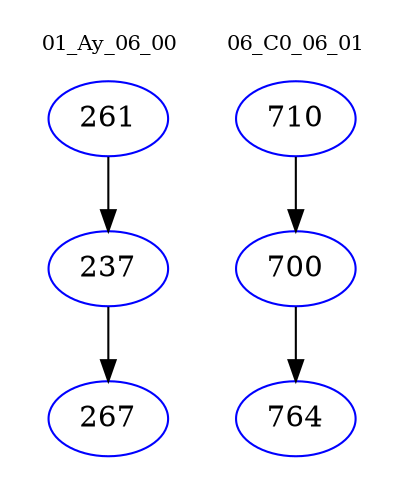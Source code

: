 digraph{
subgraph cluster_0 {
color = white
label = "01_Ay_06_00";
fontsize=10;
T0_261 [label="261", color="blue"]
T0_261 -> T0_237 [color="black"]
T0_237 [label="237", color="blue"]
T0_237 -> T0_267 [color="black"]
T0_267 [label="267", color="blue"]
}
subgraph cluster_1 {
color = white
label = "06_C0_06_01";
fontsize=10;
T1_710 [label="710", color="blue"]
T1_710 -> T1_700 [color="black"]
T1_700 [label="700", color="blue"]
T1_700 -> T1_764 [color="black"]
T1_764 [label="764", color="blue"]
}
}
